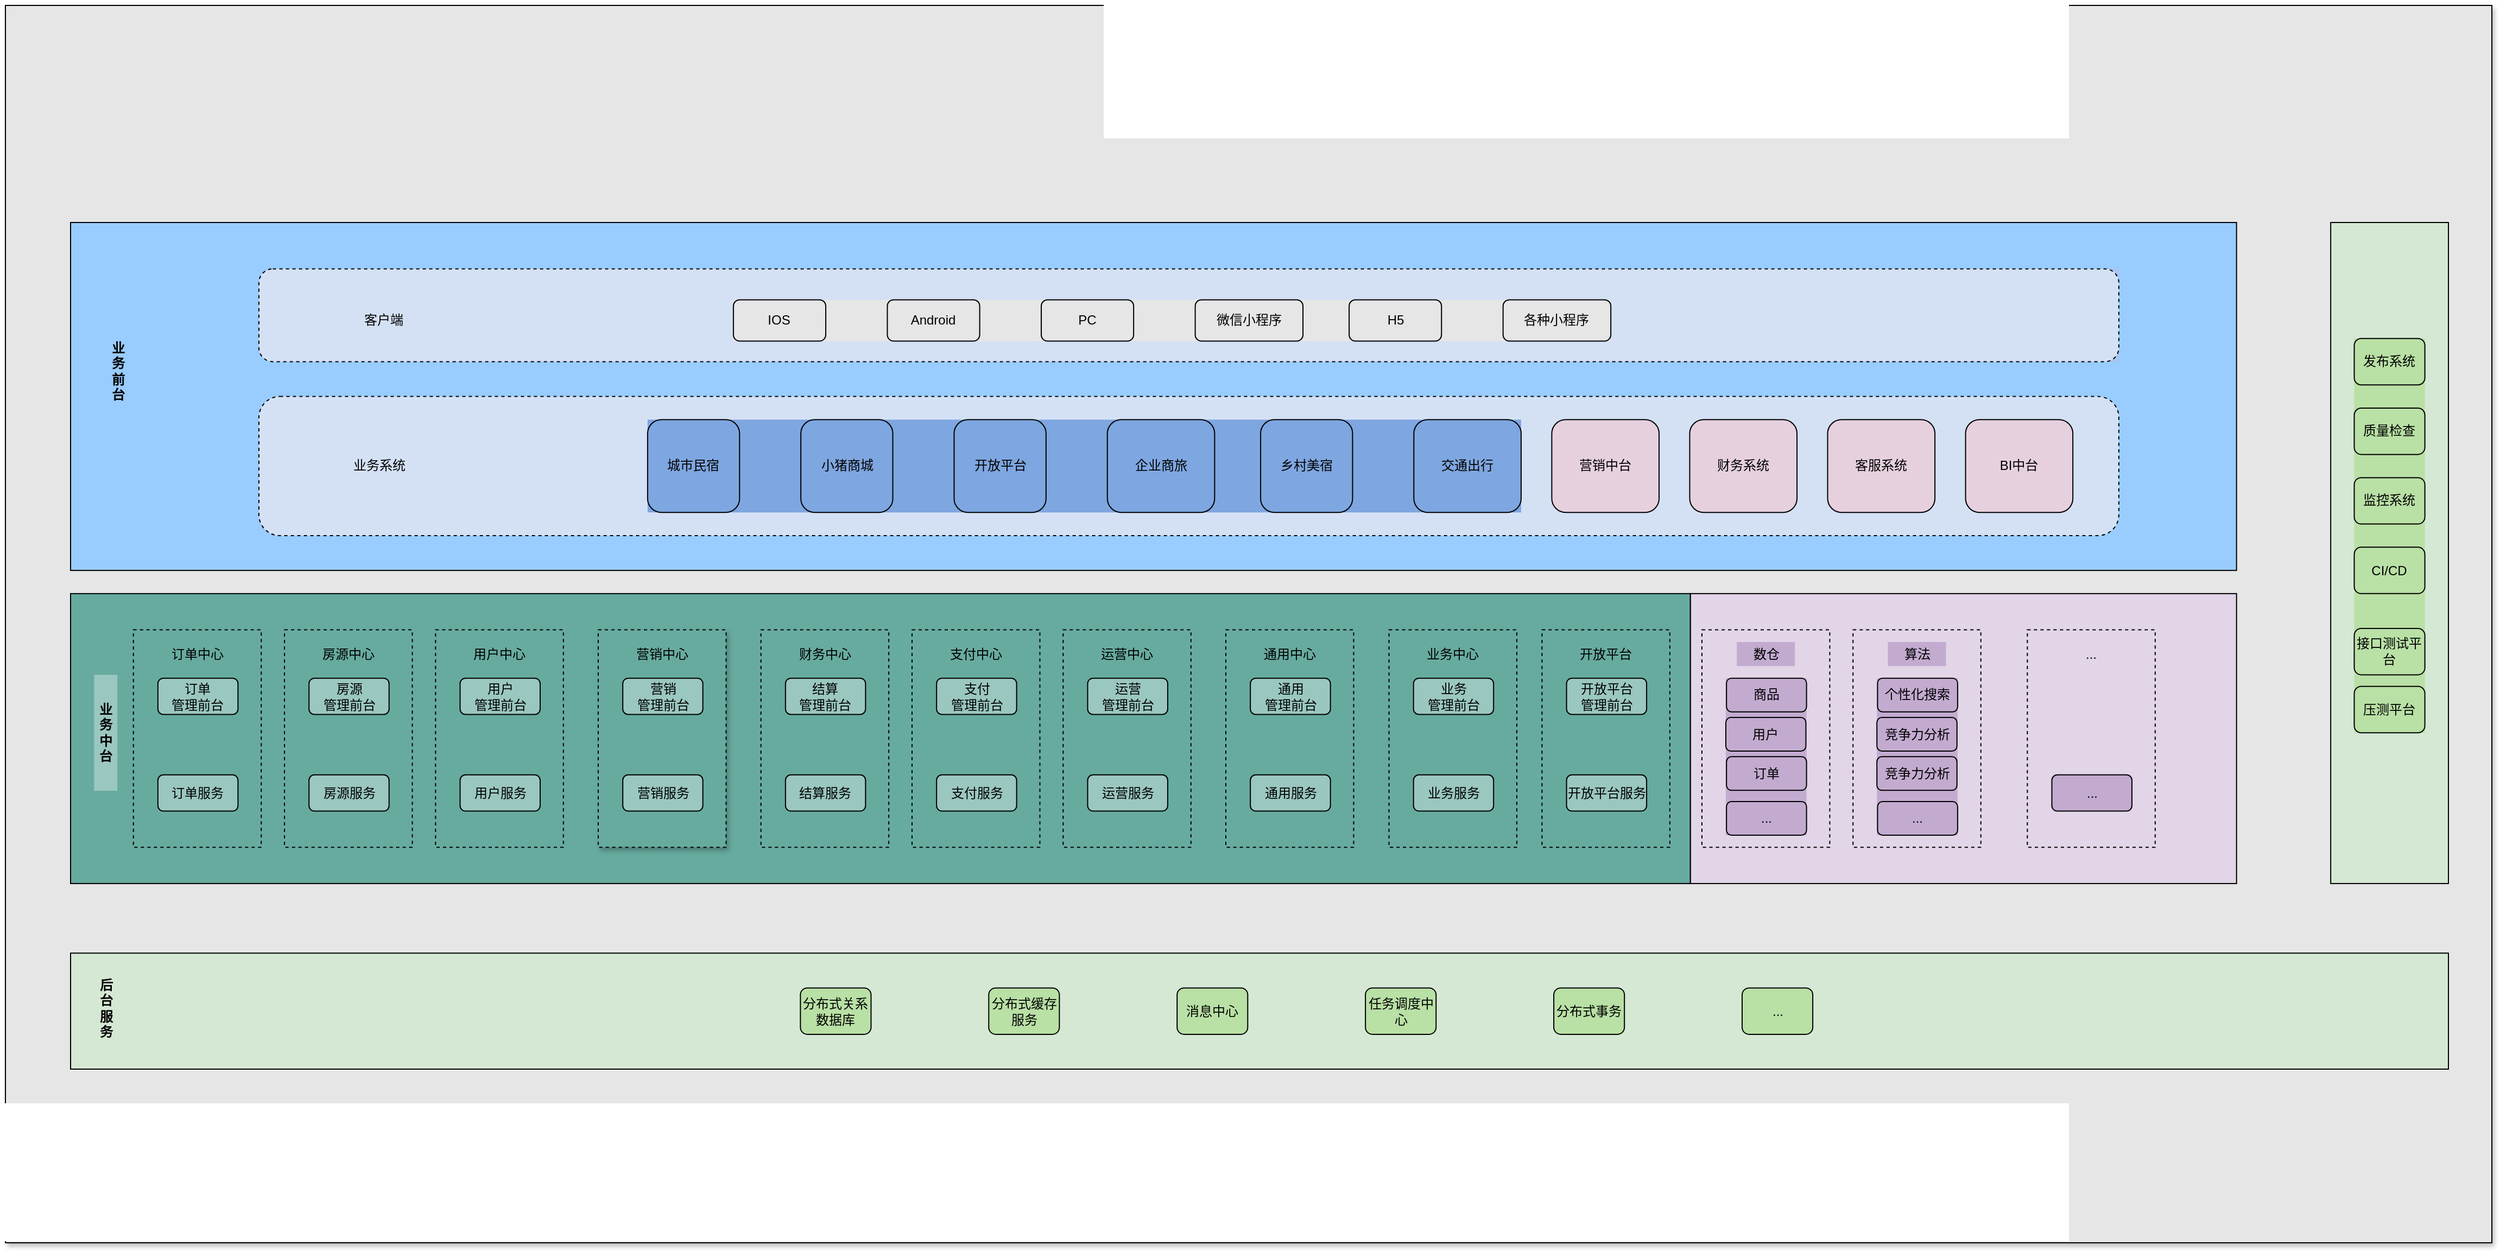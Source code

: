 <mxfile version="14.6.0" type="github">
  <diagram id="kyWsJ21DbHNxOikcBxjt" name="Page-1">
    <mxGraphModel dx="7277" dy="4546" grid="1" gridSize="10" guides="1" tooltips="1" connect="1" arrows="1" fold="1" page="1" pageScale="1" pageWidth="4681" pageHeight="3300" math="0" shadow="0">
      <root>
        <mxCell id="0" />
        <mxCell id="1" parent="0" />
        <mxCell id="PyJLeTAmVWczD_oseEGz-143" value="" style="rounded=0;whiteSpace=wrap;html=1;shadow=1;fillColor=#E6E6E6;" vertex="1" parent="1">
          <mxGeometry x="1180" y="880" width="2290" height="1140" as="geometry" />
        </mxCell>
        <mxCell id="PyJLeTAmVWczD_oseEGz-142" value="" style="group" vertex="1" connectable="0" parent="1">
          <mxGeometry x="1240" y="1080" width="2190" height="780" as="geometry" />
        </mxCell>
        <mxCell id="PyJLeTAmVWczD_oseEGz-4" value="" style="rounded=0;whiteSpace=wrap;html=1;fillColor=#D5E8D4;" vertex="1" parent="PyJLeTAmVWczD_oseEGz-142">
          <mxGeometry y="673.151" width="2190" height="106.849" as="geometry" />
        </mxCell>
        <mxCell id="PyJLeTAmVWczD_oseEGz-5" value="" style="rounded=0;whiteSpace=wrap;html=1;fillColor=#D5E8D4;" vertex="1" parent="PyJLeTAmVWczD_oseEGz-142">
          <mxGeometry x="2081.584" width="108.416" height="609.041" as="geometry" />
        </mxCell>
        <mxCell id="PyJLeTAmVWczD_oseEGz-11" value="" style="group;fillColor=#B9E0A5;" vertex="1" connectable="0" parent="PyJLeTAmVWczD_oseEGz-142">
          <mxGeometry x="2103.267" y="106.849" width="65.05" height="363.288" as="geometry" />
        </mxCell>
        <mxCell id="PyJLeTAmVWczD_oseEGz-3" value="质量检查" style="rounded=1;whiteSpace=wrap;html=1;fillColor=#B9E0A5;" vertex="1" parent="PyJLeTAmVWczD_oseEGz-11">
          <mxGeometry y="64.11" width="65.05" height="42.74" as="geometry" />
        </mxCell>
        <mxCell id="PyJLeTAmVWczD_oseEGz-6" value="监控系统" style="rounded=1;whiteSpace=wrap;html=1;fillColor=#B9E0A5;" vertex="1" parent="PyJLeTAmVWczD_oseEGz-11">
          <mxGeometry y="128.219" width="65.05" height="42.74" as="geometry" />
        </mxCell>
        <mxCell id="PyJLeTAmVWczD_oseEGz-7" value="CI/CD" style="rounded=1;whiteSpace=wrap;html=1;fillColor=#B9E0A5;" vertex="1" parent="PyJLeTAmVWczD_oseEGz-11">
          <mxGeometry y="192.329" width="65.05" height="42.74" as="geometry" />
        </mxCell>
        <mxCell id="PyJLeTAmVWczD_oseEGz-8" value="接口测试平台" style="rounded=1;whiteSpace=wrap;html=1;fillColor=#B9E0A5;" vertex="1" parent="PyJLeTAmVWczD_oseEGz-11">
          <mxGeometry y="267.123" width="65.05" height="42.74" as="geometry" />
        </mxCell>
        <mxCell id="PyJLeTAmVWczD_oseEGz-9" value="发布系统" style="rounded=1;whiteSpace=wrap;html=1;fillColor=#B9E0A5;" vertex="1" parent="PyJLeTAmVWczD_oseEGz-11">
          <mxGeometry width="65.05" height="42.74" as="geometry" />
        </mxCell>
        <mxCell id="PyJLeTAmVWczD_oseEGz-10" value="压测平台" style="rounded=1;whiteSpace=wrap;html=1;fillColor=#B9E0A5;" vertex="1" parent="PyJLeTAmVWczD_oseEGz-11">
          <mxGeometry y="320.548" width="65.05" height="42.74" as="geometry" />
        </mxCell>
        <mxCell id="PyJLeTAmVWczD_oseEGz-51" value="" style="group" vertex="1" connectable="0" parent="PyJLeTAmVWczD_oseEGz-142">
          <mxGeometry x="379.455" y="21.37" width="1615.396" height="299.178" as="geometry" />
        </mxCell>
        <mxCell id="PyJLeTAmVWczD_oseEGz-28" value="" style="group;fillColor=#D4E1F5;" vertex="1" connectable="0" parent="PyJLeTAmVWczD_oseEGz-51">
          <mxGeometry width="1615.396" height="299.178" as="geometry" />
        </mxCell>
        <mxCell id="PyJLeTAmVWczD_oseEGz-1" value="" style="rounded=0;whiteSpace=wrap;html=1;fillColor=#99CCFF;" vertex="1" parent="PyJLeTAmVWczD_oseEGz-28">
          <mxGeometry x="-379.455" y="-21.37" width="1994.851" height="320.548" as="geometry" />
        </mxCell>
        <mxCell id="PyJLeTAmVWczD_oseEGz-127" value="" style="group;fillColor=#A9C4EB;" vertex="1" connectable="0" parent="PyJLeTAmVWczD_oseEGz-28">
          <mxGeometry x="32.525" y="21.37" width="1474.455" height="85.479" as="geometry" />
        </mxCell>
        <mxCell id="PyJLeTAmVWczD_oseEGz-27" value="" style="rounded=1;whiteSpace=wrap;html=1;dashed=1;fillColor=#D4E1F5;" vertex="1" parent="PyJLeTAmVWczD_oseEGz-127">
          <mxGeometry x="-238.515" width="1712.97" height="85.479" as="geometry" />
        </mxCell>
        <mxCell id="PyJLeTAmVWczD_oseEGz-19" value="" style="group;fillColor=#E6E6E6;" vertex="1" connectable="0" parent="PyJLeTAmVWczD_oseEGz-127">
          <mxGeometry x="198.484" y="28.493" width="808.115" height="37.991" as="geometry" />
        </mxCell>
        <mxCell id="PyJLeTAmVWczD_oseEGz-20" value="H5" style="rounded=1;whiteSpace=wrap;html=1;fillColor=#E6E6E6;" vertex="1" parent="PyJLeTAmVWczD_oseEGz-19">
          <mxGeometry x="567.098" width="85.065" height="37.991" as="geometry" />
        </mxCell>
        <mxCell id="PyJLeTAmVWczD_oseEGz-21" value="微信小程序" style="rounded=1;whiteSpace=wrap;html=1;fillColor=#E6E6E6;" vertex="1" parent="PyJLeTAmVWczD_oseEGz-19">
          <mxGeometry x="425.324" width="99.242" height="37.991" as="geometry" />
        </mxCell>
        <mxCell id="PyJLeTAmVWczD_oseEGz-22" value="各种小程序" style="rounded=1;whiteSpace=wrap;html=1;fillColor=#E6E6E6;" vertex="1" parent="PyJLeTAmVWczD_oseEGz-19">
          <mxGeometry x="708.873" width="99.242" height="37.991" as="geometry" />
        </mxCell>
        <mxCell id="PyJLeTAmVWczD_oseEGz-23" value="PC" style="rounded=1;whiteSpace=wrap;html=1;fillColor=#E6E6E6;" vertex="1" parent="PyJLeTAmVWczD_oseEGz-19">
          <mxGeometry x="283.549" width="85.065" height="37.991" as="geometry" />
        </mxCell>
        <mxCell id="PyJLeTAmVWczD_oseEGz-24" value="Android" style="rounded=1;whiteSpace=wrap;html=1;fillColor=#E6E6E6;" vertex="1" parent="PyJLeTAmVWczD_oseEGz-19">
          <mxGeometry x="141.775" width="85.065" height="37.991" as="geometry" />
        </mxCell>
        <mxCell id="PyJLeTAmVWczD_oseEGz-25" value="IOS" style="rounded=1;whiteSpace=wrap;html=1;fillColor=#E6E6E6;" vertex="1" parent="PyJLeTAmVWczD_oseEGz-19">
          <mxGeometry width="85.065" height="37.991" as="geometry" />
        </mxCell>
        <mxCell id="PyJLeTAmVWczD_oseEGz-122" value="&lt;b&gt;业务前台&lt;/b&gt;" style="text;html=1;strokeColor=none;fillColor=none;align=center;verticalAlign=middle;whiteSpace=wrap;rounded=0;" vertex="1" parent="PyJLeTAmVWczD_oseEGz-28">
          <mxGeometry x="-346.931" y="64.11" width="21.683" height="102.575" as="geometry" />
        </mxCell>
        <mxCell id="PyJLeTAmVWczD_oseEGz-50" value="" style="group" vertex="1" connectable="0" parent="PyJLeTAmVWczD_oseEGz-51">
          <mxGeometry x="10.842" y="138.904" width="1496.139" height="128.219" as="geometry" />
        </mxCell>
        <mxCell id="PyJLeTAmVWczD_oseEGz-37" value="" style="rounded=1;whiteSpace=wrap;html=1;dashed=1;fillColor=#D4E1F5;" vertex="1" parent="PyJLeTAmVWczD_oseEGz-50">
          <mxGeometry x="-216.832" width="1712.97" height="128.219" as="geometry" />
        </mxCell>
        <mxCell id="PyJLeTAmVWczD_oseEGz-46" value="营销中台" style="rounded=1;whiteSpace=wrap;html=1;fillColor=#E6D0DE;" vertex="1" parent="PyJLeTAmVWczD_oseEGz-50">
          <mxGeometry x="973.902" y="21.37" width="98.802" height="85.479" as="geometry" />
        </mxCell>
        <mxCell id="PyJLeTAmVWczD_oseEGz-47" value="财务系统" style="rounded=1;whiteSpace=wrap;html=1;fillColor=#E6D0DE;" vertex="1" parent="PyJLeTAmVWczD_oseEGz-50">
          <mxGeometry x="1100.932" y="21.37" width="98.802" height="85.479" as="geometry" />
        </mxCell>
        <mxCell id="PyJLeTAmVWczD_oseEGz-48" value="客服系统" style="rounded=1;whiteSpace=wrap;html=1;fillColor=#E6D0DE;" vertex="1" parent="PyJLeTAmVWczD_oseEGz-50">
          <mxGeometry x="1227.963" y="21.37" width="98.802" height="85.479" as="geometry" />
        </mxCell>
        <mxCell id="PyJLeTAmVWczD_oseEGz-49" value="BI中台" style="rounded=1;whiteSpace=wrap;html=1;fillColor=#E6D0DE;" vertex="1" parent="PyJLeTAmVWczD_oseEGz-50">
          <mxGeometry x="1354.993" y="21.37" width="98.802" height="85.479" as="geometry" />
        </mxCell>
        <mxCell id="PyJLeTAmVWczD_oseEGz-38" value="" style="group;fillColor=#7EA6E0;" vertex="1" connectable="0" parent="PyJLeTAmVWczD_oseEGz-50">
          <mxGeometry x="141.145" y="21.37" width="804.527" height="85.479" as="geometry" />
        </mxCell>
        <mxCell id="PyJLeTAmVWczD_oseEGz-39" value="乡村美宿" style="rounded=1;whiteSpace=wrap;html=1;fillColor=#7EA6E0;" vertex="1" parent="PyJLeTAmVWczD_oseEGz-38">
          <mxGeometry x="564.581" width="84.687" height="85.479" as="geometry" />
        </mxCell>
        <mxCell id="PyJLeTAmVWczD_oseEGz-40" value="企业商旅" style="rounded=1;whiteSpace=wrap;html=1;fillColor=#7EA6E0;" vertex="1" parent="PyJLeTAmVWczD_oseEGz-38">
          <mxGeometry x="423.435" width="98.802" height="85.479" as="geometry" />
        </mxCell>
        <mxCell id="PyJLeTAmVWczD_oseEGz-41" value="交通出行" style="rounded=1;whiteSpace=wrap;html=1;fillColor=#7EA6E0;" vertex="1" parent="PyJLeTAmVWczD_oseEGz-38">
          <mxGeometry x="705.726" width="98.802" height="85.479" as="geometry" />
        </mxCell>
        <mxCell id="PyJLeTAmVWczD_oseEGz-42" value="开放平台" style="rounded=1;whiteSpace=wrap;html=1;fillColor=#7EA6E0;" vertex="1" parent="PyJLeTAmVWczD_oseEGz-38">
          <mxGeometry x="282.29" width="84.687" height="85.479" as="geometry" />
        </mxCell>
        <mxCell id="PyJLeTAmVWczD_oseEGz-43" value="小猪商城" style="rounded=1;whiteSpace=wrap;html=1;fillColor=#7EA6E0;" vertex="1" parent="PyJLeTAmVWczD_oseEGz-38">
          <mxGeometry x="141.145" width="84.687" height="85.479" as="geometry" />
        </mxCell>
        <mxCell id="PyJLeTAmVWczD_oseEGz-44" value="城市民宿" style="rounded=1;whiteSpace=wrap;html=1;fillColor=#7EA6E0;" vertex="1" parent="PyJLeTAmVWczD_oseEGz-38">
          <mxGeometry width="84.687" height="85.479" as="geometry" />
        </mxCell>
        <mxCell id="PyJLeTAmVWczD_oseEGz-125" value="&lt;b&gt;后台服务&lt;/b&gt;" style="text;html=1;strokeColor=none;fillColor=none;align=center;verticalAlign=middle;whiteSpace=wrap;rounded=0;" vertex="1" parent="PyJLeTAmVWczD_oseEGz-142">
          <mxGeometry x="21.683" y="673.151" width="21.683" height="102.575" as="geometry" />
        </mxCell>
        <mxCell id="PyJLeTAmVWczD_oseEGz-126" value="" style="group;fillColor=#FFFFFF;container=0;" vertex="1" connectable="0" parent="PyJLeTAmVWczD_oseEGz-142">
          <mxGeometry x="314.406" y="341.918" width="1680.446" height="267.123" as="geometry" />
        </mxCell>
        <mxCell id="PyJLeTAmVWczD_oseEGz-12" value="分布式事务" style="rounded=1;whiteSpace=wrap;html=1;fillColor=#B9E0A5;" vertex="1" parent="PyJLeTAmVWczD_oseEGz-142">
          <mxGeometry x="1366.04" y="705.205" width="65.05" height="42.74" as="geometry" />
        </mxCell>
        <mxCell id="PyJLeTAmVWczD_oseEGz-13" value="任务调度中心" style="rounded=1;whiteSpace=wrap;html=1;fillColor=#B9E0A5;" vertex="1" parent="PyJLeTAmVWczD_oseEGz-142">
          <mxGeometry x="1192.574" y="705.205" width="65.05" height="42.74" as="geometry" />
        </mxCell>
        <mxCell id="PyJLeTAmVWczD_oseEGz-14" value="..." style="rounded=1;whiteSpace=wrap;html=1;fillColor=#B9E0A5;" vertex="1" parent="PyJLeTAmVWczD_oseEGz-142">
          <mxGeometry x="1539.505" y="705.205" width="65.05" height="42.74" as="geometry" />
        </mxCell>
        <mxCell id="PyJLeTAmVWczD_oseEGz-15" value="消息中心" style="rounded=1;whiteSpace=wrap;html=1;fillColor=#B9E0A5;" vertex="1" parent="PyJLeTAmVWczD_oseEGz-142">
          <mxGeometry x="1019.109" y="705.205" width="65.05" height="42.74" as="geometry" />
        </mxCell>
        <mxCell id="PyJLeTAmVWczD_oseEGz-16" value="分布式缓存服务" style="rounded=1;whiteSpace=wrap;html=1;fillColor=#B9E0A5;" vertex="1" parent="PyJLeTAmVWczD_oseEGz-142">
          <mxGeometry x="845.644" y="705.205" width="65.05" height="42.74" as="geometry" />
        </mxCell>
        <mxCell id="PyJLeTAmVWczD_oseEGz-17" value="分布式关系数据库" style="rounded=1;whiteSpace=wrap;html=1;fillColor=#B9E0A5;" vertex="1" parent="PyJLeTAmVWczD_oseEGz-142">
          <mxGeometry x="672.178" y="705.205" width="65.05" height="42.74" as="geometry" />
        </mxCell>
        <mxCell id="PyJLeTAmVWczD_oseEGz-123" value="" style="rounded=0;whiteSpace=wrap;html=1;fillColor=#E1D5E7;" vertex="1" parent="PyJLeTAmVWczD_oseEGz-142">
          <mxGeometry x="1491.788" y="341.918" width="503.063" height="267.123" as="geometry" />
        </mxCell>
        <mxCell id="PyJLeTAmVWczD_oseEGz-120" value="" style="rounded=0;whiteSpace=wrap;html=1;fillColor=#67AB9F;" vertex="1" parent="PyJLeTAmVWczD_oseEGz-142">
          <mxGeometry y="341.918" width="1491.791" height="267.123" as="geometry" />
        </mxCell>
        <mxCell id="PyJLeTAmVWczD_oseEGz-69" value="" style="group;container=1;" vertex="1" connectable="0" parent="PyJLeTAmVWczD_oseEGz-142">
          <mxGeometry x="57.862" y="375.308" width="117.738" height="200.342" as="geometry" />
        </mxCell>
        <mxCell id="PyJLeTAmVWczD_oseEGz-65" value="" style="rounded=0;whiteSpace=wrap;html=1;dashed=1;fillColor=#67AB9F;" vertex="1" parent="PyJLeTAmVWczD_oseEGz-69">
          <mxGeometry width="117.738" height="200.342" as="geometry" />
        </mxCell>
        <mxCell id="PyJLeTAmVWczD_oseEGz-66" value="订单&lt;br&gt;管理前台" style="rounded=1;whiteSpace=wrap;html=1;fillColor=#9AC7BF;" vertex="1" parent="PyJLeTAmVWczD_oseEGz-69">
          <mxGeometry x="22.584" y="44.521" width="73.747" height="33.39" as="geometry" />
        </mxCell>
        <mxCell id="PyJLeTAmVWczD_oseEGz-67" value="订单中心" style="text;html=1;strokeColor=none;fillColor=none;align=center;verticalAlign=middle;whiteSpace=wrap;rounded=0;dashed=1;" vertex="1" parent="PyJLeTAmVWczD_oseEGz-69">
          <mxGeometry x="32.11" y="11.13" width="53.517" height="22.26" as="geometry" />
        </mxCell>
        <mxCell id="PyJLeTAmVWczD_oseEGz-68" value="订单服务" style="rounded=1;whiteSpace=wrap;html=1;fillColor=#9AC7BF;" vertex="1" parent="PyJLeTAmVWczD_oseEGz-69">
          <mxGeometry x="22.584" y="133.562" width="73.747" height="33.39" as="geometry" />
        </mxCell>
        <mxCell id="PyJLeTAmVWczD_oseEGz-70" value="" style="rounded=0;whiteSpace=wrap;html=1;dashed=1;fillColor=#67AB9F;" vertex="1" parent="PyJLeTAmVWczD_oseEGz-142">
          <mxGeometry x="197.007" y="375.308" width="117.738" height="200.342" as="geometry" />
        </mxCell>
        <mxCell id="PyJLeTAmVWczD_oseEGz-71" value="房源&lt;br&gt;管理前台" style="rounded=1;whiteSpace=wrap;html=1;fillColor=#9AC7BF;" vertex="1" parent="PyJLeTAmVWczD_oseEGz-142">
          <mxGeometry x="219.592" y="419.829" width="73.747" height="33.39" as="geometry" />
        </mxCell>
        <mxCell id="PyJLeTAmVWczD_oseEGz-72" value="房源中心" style="text;html=1;strokeColor=none;fillColor=none;align=center;verticalAlign=middle;whiteSpace=wrap;rounded=0;dashed=1;" vertex="1" parent="PyJLeTAmVWczD_oseEGz-142">
          <mxGeometry x="229.118" y="386.438" width="53.517" height="22.26" as="geometry" />
        </mxCell>
        <mxCell id="PyJLeTAmVWczD_oseEGz-73" value="房源服务" style="rounded=1;whiteSpace=wrap;html=1;fillColor=#9AC7BF;" vertex="1" parent="PyJLeTAmVWczD_oseEGz-142">
          <mxGeometry x="219.592" y="508.87" width="73.747" height="33.39" as="geometry" />
        </mxCell>
        <mxCell id="PyJLeTAmVWczD_oseEGz-74" value="" style="rounded=0;whiteSpace=wrap;html=1;dashed=1;fillColor=#67AB9F;" vertex="1" parent="PyJLeTAmVWczD_oseEGz-142">
          <mxGeometry x="336.152" y="375.308" width="117.738" height="200.342" as="geometry" />
        </mxCell>
        <mxCell id="PyJLeTAmVWczD_oseEGz-75" value="用户&lt;br&gt;管理前台" style="rounded=1;whiteSpace=wrap;html=1;fillColor=#9AC7BF;" vertex="1" parent="PyJLeTAmVWczD_oseEGz-142">
          <mxGeometry x="358.737" y="419.829" width="73.747" height="33.39" as="geometry" />
        </mxCell>
        <mxCell id="PyJLeTAmVWczD_oseEGz-76" value="用户中心" style="text;html=1;strokeColor=none;fillColor=none;align=center;verticalAlign=middle;whiteSpace=wrap;rounded=0;dashed=1;" vertex="1" parent="PyJLeTAmVWczD_oseEGz-142">
          <mxGeometry x="368.263" y="386.438" width="53.517" height="22.26" as="geometry" />
        </mxCell>
        <mxCell id="PyJLeTAmVWczD_oseEGz-77" value="用户服务" style="rounded=1;whiteSpace=wrap;html=1;fillColor=#9AC7BF;" vertex="1" parent="PyJLeTAmVWczD_oseEGz-142">
          <mxGeometry x="358.737" y="508.87" width="73.747" height="33.39" as="geometry" />
        </mxCell>
        <mxCell id="PyJLeTAmVWczD_oseEGz-78" value="" style="rounded=0;whiteSpace=wrap;html=1;dashed=1;shadow=1;fillColor=#67AB9F;" vertex="1" parent="PyJLeTAmVWczD_oseEGz-142">
          <mxGeometry x="486.001" y="375.308" width="117.738" height="200.342" as="geometry" />
        </mxCell>
        <mxCell id="PyJLeTAmVWczD_oseEGz-79" value="营销&lt;br&gt;管理前台" style="rounded=1;whiteSpace=wrap;html=1;fillColor=#9AC7BF;" vertex="1" parent="PyJLeTAmVWczD_oseEGz-142">
          <mxGeometry x="508.585" y="419.829" width="73.747" height="33.39" as="geometry" />
        </mxCell>
        <mxCell id="PyJLeTAmVWczD_oseEGz-80" value="营销中心" style="text;html=1;strokeColor=none;fillColor=none;align=center;verticalAlign=middle;whiteSpace=wrap;rounded=0;dashed=1;" vertex="1" parent="PyJLeTAmVWczD_oseEGz-142">
          <mxGeometry x="518.111" y="386.438" width="53.517" height="22.26" as="geometry" />
        </mxCell>
        <mxCell id="PyJLeTAmVWczD_oseEGz-81" value="营销服务" style="rounded=1;whiteSpace=wrap;html=1;fillColor=#9AC7BF;" vertex="1" parent="PyJLeTAmVWczD_oseEGz-142">
          <mxGeometry x="508.585" y="508.87" width="73.747" height="33.39" as="geometry" />
        </mxCell>
        <mxCell id="PyJLeTAmVWczD_oseEGz-82" value="" style="group;container=1;" vertex="1" connectable="0" parent="PyJLeTAmVWczD_oseEGz-142">
          <mxGeometry x="635.85" y="375.308" width="117.738" height="200.342" as="geometry" />
        </mxCell>
        <mxCell id="PyJLeTAmVWczD_oseEGz-83" value="" style="rounded=0;whiteSpace=wrap;html=1;dashed=1;fillColor=#67AB9F;" vertex="1" parent="PyJLeTAmVWczD_oseEGz-82">
          <mxGeometry width="117.738" height="200.342" as="geometry" />
        </mxCell>
        <mxCell id="PyJLeTAmVWczD_oseEGz-84" value="结算&lt;br&gt;管理前台" style="rounded=1;whiteSpace=wrap;html=1;fillColor=#9AC7BF;" vertex="1" parent="PyJLeTAmVWczD_oseEGz-82">
          <mxGeometry x="22.584" y="44.521" width="73.747" height="33.39" as="geometry" />
        </mxCell>
        <mxCell id="PyJLeTAmVWczD_oseEGz-85" value="财务中心" style="text;html=1;strokeColor=none;fillColor=none;align=center;verticalAlign=middle;whiteSpace=wrap;rounded=0;dashed=1;" vertex="1" parent="PyJLeTAmVWczD_oseEGz-82">
          <mxGeometry x="32.11" y="11.13" width="53.517" height="22.26" as="geometry" />
        </mxCell>
        <mxCell id="PyJLeTAmVWczD_oseEGz-86" value="结算服务" style="rounded=1;whiteSpace=wrap;html=1;fillColor=#9AC7BF;" vertex="1" parent="PyJLeTAmVWczD_oseEGz-82">
          <mxGeometry x="22.584" y="133.562" width="73.747" height="33.39" as="geometry" />
        </mxCell>
        <mxCell id="PyJLeTAmVWczD_oseEGz-87" value="" style="rounded=0;whiteSpace=wrap;html=1;dashed=1;fillColor=#67AB9F;" vertex="1" parent="PyJLeTAmVWczD_oseEGz-142">
          <mxGeometry x="774.995" y="375.308" width="117.738" height="200.342" as="geometry" />
        </mxCell>
        <mxCell id="PyJLeTAmVWczD_oseEGz-88" value="支付&lt;br&gt;管理前台" style="rounded=1;whiteSpace=wrap;html=1;fillColor=#9AC7BF;" vertex="1" parent="PyJLeTAmVWczD_oseEGz-142">
          <mxGeometry x="797.579" y="419.829" width="73.747" height="33.39" as="geometry" />
        </mxCell>
        <mxCell id="PyJLeTAmVWczD_oseEGz-89" value="支付中心" style="text;html=1;strokeColor=none;fillColor=none;align=center;verticalAlign=middle;whiteSpace=wrap;rounded=0;dashed=1;" vertex="1" parent="PyJLeTAmVWczD_oseEGz-142">
          <mxGeometry x="807.105" y="386.438" width="53.517" height="22.26" as="geometry" />
        </mxCell>
        <mxCell id="PyJLeTAmVWczD_oseEGz-90" value="支付服务" style="rounded=1;whiteSpace=wrap;html=1;fillColor=#9AC7BF;" vertex="1" parent="PyJLeTAmVWczD_oseEGz-142">
          <mxGeometry x="797.579" y="508.87" width="73.747" height="33.39" as="geometry" />
        </mxCell>
        <mxCell id="PyJLeTAmVWczD_oseEGz-91" value="" style="rounded=0;whiteSpace=wrap;html=1;dashed=1;fillColor=#67AB9F;" vertex="1" parent="PyJLeTAmVWczD_oseEGz-142">
          <mxGeometry x="914.14" y="375.308" width="117.738" height="200.342" as="geometry" />
        </mxCell>
        <mxCell id="PyJLeTAmVWczD_oseEGz-92" value="运营&lt;br&gt;管理前台" style="rounded=1;whiteSpace=wrap;html=1;fillColor=#9AC7BF;" vertex="1" parent="PyJLeTAmVWczD_oseEGz-142">
          <mxGeometry x="936.724" y="419.829" width="73.747" height="33.39" as="geometry" />
        </mxCell>
        <mxCell id="PyJLeTAmVWczD_oseEGz-93" value="运营中心" style="text;html=1;strokeColor=none;fillColor=none;align=center;verticalAlign=middle;whiteSpace=wrap;rounded=0;dashed=1;" vertex="1" parent="PyJLeTAmVWczD_oseEGz-142">
          <mxGeometry x="946.25" y="386.438" width="53.517" height="22.26" as="geometry" />
        </mxCell>
        <mxCell id="PyJLeTAmVWczD_oseEGz-94" value="运营服务" style="rounded=1;whiteSpace=wrap;html=1;fillColor=#9AC7BF;" vertex="1" parent="PyJLeTAmVWczD_oseEGz-142">
          <mxGeometry x="936.724" y="508.87" width="73.747" height="33.39" as="geometry" />
        </mxCell>
        <mxCell id="PyJLeTAmVWczD_oseEGz-95" value="" style="rounded=0;whiteSpace=wrap;html=1;dashed=1;fillColor=#67AB9F;" vertex="1" parent="PyJLeTAmVWczD_oseEGz-142">
          <mxGeometry x="1063.989" y="375.308" width="117.738" height="200.342" as="geometry" />
        </mxCell>
        <mxCell id="PyJLeTAmVWczD_oseEGz-96" value="通用&lt;br&gt;管理前台" style="rounded=1;whiteSpace=wrap;html=1;fillColor=#9AC7BF;" vertex="1" parent="PyJLeTAmVWczD_oseEGz-142">
          <mxGeometry x="1086.573" y="419.829" width="73.747" height="33.39" as="geometry" />
        </mxCell>
        <mxCell id="PyJLeTAmVWczD_oseEGz-97" value="通用中心" style="text;html=1;strokeColor=none;fillColor=none;align=center;verticalAlign=middle;whiteSpace=wrap;rounded=0;dashed=1;" vertex="1" parent="PyJLeTAmVWczD_oseEGz-142">
          <mxGeometry x="1096.099" y="386.438" width="53.517" height="22.26" as="geometry" />
        </mxCell>
        <mxCell id="PyJLeTAmVWczD_oseEGz-98" value="通用服务" style="rounded=1;whiteSpace=wrap;html=1;fillColor=#9AC7BF;" vertex="1" parent="PyJLeTAmVWczD_oseEGz-142">
          <mxGeometry x="1086.573" y="508.87" width="73.747" height="33.39" as="geometry" />
        </mxCell>
        <mxCell id="PyJLeTAmVWczD_oseEGz-100" value="" style="rounded=0;whiteSpace=wrap;html=1;dashed=1;fillColor=#E1D5E7;" vertex="1" parent="PyJLeTAmVWczD_oseEGz-142">
          <mxGeometry x="1502.492" y="375.308" width="117.738" height="200.342" as="geometry" />
        </mxCell>
        <mxCell id="PyJLeTAmVWczD_oseEGz-102" value="数仓" style="text;html=1;strokeColor=none;fillColor=#C3ABD0;align=center;verticalAlign=middle;whiteSpace=wrap;rounded=0;dashed=1;" vertex="1" parent="PyJLeTAmVWczD_oseEGz-142">
          <mxGeometry x="1534.602" y="386.438" width="53.517" height="22.26" as="geometry" />
        </mxCell>
        <mxCell id="PyJLeTAmVWczD_oseEGz-104" value="" style="rounded=0;whiteSpace=wrap;html=1;dashed=1;fillColor=#E1D5E7;" vertex="1" parent="PyJLeTAmVWczD_oseEGz-142">
          <mxGeometry x="1641.637" y="375.308" width="117.738" height="200.342" as="geometry" />
        </mxCell>
        <mxCell id="PyJLeTAmVWczD_oseEGz-106" value="算法" style="text;html=1;strokeColor=none;fillColor=#C3ABD0;align=center;verticalAlign=middle;whiteSpace=wrap;rounded=0;dashed=1;" vertex="1" parent="PyJLeTAmVWczD_oseEGz-142">
          <mxGeometry x="1673.747" y="386.438" width="53.517" height="22.26" as="geometry" />
        </mxCell>
        <mxCell id="PyJLeTAmVWczD_oseEGz-108" value="" style="rounded=0;whiteSpace=wrap;html=1;dashed=1;fillColor=#E1D5E7;" vertex="1" parent="PyJLeTAmVWczD_oseEGz-142">
          <mxGeometry x="1802.189" y="375.308" width="117.738" height="200.342" as="geometry" />
        </mxCell>
        <mxCell id="PyJLeTAmVWczD_oseEGz-110" value="..." style="text;html=1;strokeColor=none;fillColor=none;align=center;verticalAlign=middle;whiteSpace=wrap;rounded=0;dashed=1;" vertex="1" parent="PyJLeTAmVWczD_oseEGz-142">
          <mxGeometry x="1834.299" y="386.438" width="53.517" height="22.26" as="geometry" />
        </mxCell>
        <mxCell id="PyJLeTAmVWczD_oseEGz-111" value="..." style="rounded=1;whiteSpace=wrap;html=1;fillColor=#C3ABD0;" vertex="1" parent="PyJLeTAmVWczD_oseEGz-142">
          <mxGeometry x="1824.773" y="508.87" width="73.747" height="33.39" as="geometry" />
        </mxCell>
        <mxCell id="PyJLeTAmVWczD_oseEGz-118" value="" style="group;fillColor=#C3ABD0;" vertex="1" connectable="0" parent="PyJLeTAmVWczD_oseEGz-142">
          <mxGeometry x="1524.487" y="419.829" width="74.336" height="144.692" as="geometry" />
        </mxCell>
        <mxCell id="PyJLeTAmVWczD_oseEGz-101" value="商品" style="rounded=1;whiteSpace=wrap;html=1;fillColor=#C3ABD0;" vertex="1" parent="PyJLeTAmVWczD_oseEGz-118">
          <mxGeometry x="0.589" width="73.747" height="31.005" as="geometry" />
        </mxCell>
        <mxCell id="PyJLeTAmVWczD_oseEGz-103" value="订单" style="rounded=1;whiteSpace=wrap;html=1;fillColor=#C3ABD0;" vertex="1" parent="PyJLeTAmVWczD_oseEGz-118">
          <mxGeometry x="0.589" y="72.346" width="73.747" height="31.005" as="geometry" />
        </mxCell>
        <mxCell id="PyJLeTAmVWczD_oseEGz-113" value="用户" style="rounded=1;whiteSpace=wrap;html=1;fillColor=#C3ABD0;" vertex="1" parent="PyJLeTAmVWczD_oseEGz-118">
          <mxGeometry y="36.173" width="73.747" height="31.005" as="geometry" />
        </mxCell>
        <mxCell id="PyJLeTAmVWczD_oseEGz-114" value="..." style="rounded=1;whiteSpace=wrap;html=1;fillColor=#C3ABD0;" vertex="1" parent="PyJLeTAmVWczD_oseEGz-118">
          <mxGeometry x="0.589" y="113.686" width="73.747" height="31.005" as="geometry" />
        </mxCell>
        <mxCell id="PyJLeTAmVWczD_oseEGz-119" value="" style="group;fillColor=#C3ABD0;" vertex="1" connectable="0" parent="PyJLeTAmVWczD_oseEGz-142">
          <mxGeometry x="1663.632" y="419.829" width="74.336" height="144.692" as="geometry" />
        </mxCell>
        <mxCell id="PyJLeTAmVWczD_oseEGz-105" value="个性化搜索" style="rounded=1;whiteSpace=wrap;html=1;fillColor=#C3ABD0;" vertex="1" parent="PyJLeTAmVWczD_oseEGz-119">
          <mxGeometry x="0.589" width="73.747" height="31.005" as="geometry" />
        </mxCell>
        <mxCell id="PyJLeTAmVWczD_oseEGz-107" value="竞争力分析" style="rounded=1;whiteSpace=wrap;html=1;fillColor=#C3ABD0;" vertex="1" parent="PyJLeTAmVWczD_oseEGz-119">
          <mxGeometry y="72.346" width="73.747" height="31.005" as="geometry" />
        </mxCell>
        <mxCell id="PyJLeTAmVWczD_oseEGz-115" value="竞争力分析" style="rounded=1;whiteSpace=wrap;html=1;fillColor=#C3ABD0;" vertex="1" parent="PyJLeTAmVWczD_oseEGz-119">
          <mxGeometry y="36.173" width="73.747" height="31.005" as="geometry" />
        </mxCell>
        <mxCell id="PyJLeTAmVWczD_oseEGz-117" value="..." style="rounded=1;whiteSpace=wrap;html=1;fillColor=#C3ABD0;" vertex="1" parent="PyJLeTAmVWczD_oseEGz-119">
          <mxGeometry x="0.589" y="113.686" width="73.747" height="31.005" as="geometry" />
        </mxCell>
        <mxCell id="PyJLeTAmVWczD_oseEGz-121" value="&lt;b&gt;业务中台&lt;/b&gt;" style="text;html=1;strokeColor=none;fillColor=#9AC7BF;align=center;verticalAlign=middle;whiteSpace=wrap;rounded=0;" vertex="1" parent="PyJLeTAmVWczD_oseEGz-142">
          <mxGeometry x="21.686" y="416.709" width="21.407" height="106.849" as="geometry" />
        </mxCell>
        <mxCell id="PyJLeTAmVWczD_oseEGz-140" value="" style="group" vertex="1" connectable="0" parent="PyJLeTAmVWczD_oseEGz-142">
          <mxGeometry x="1214.257" y="375.308" width="258.68" height="200.342" as="geometry" />
        </mxCell>
        <mxCell id="PyJLeTAmVWczD_oseEGz-129" value="" style="rounded=0;whiteSpace=wrap;html=1;dashed=1;fillColor=#67AB9F;" vertex="1" parent="PyJLeTAmVWczD_oseEGz-140">
          <mxGeometry width="117.738" height="200.342" as="geometry" />
        </mxCell>
        <mxCell id="PyJLeTAmVWczD_oseEGz-130" value="业务&lt;br&gt;管理前台" style="rounded=1;whiteSpace=wrap;html=1;fillColor=#9AC7BF;" vertex="1" parent="PyJLeTAmVWczD_oseEGz-140">
          <mxGeometry x="22.584" y="44.521" width="73.747" height="33.39" as="geometry" />
        </mxCell>
        <mxCell id="PyJLeTAmVWczD_oseEGz-131" value="业务中心" style="text;html=1;strokeColor=none;fillColor=none;align=center;verticalAlign=middle;whiteSpace=wrap;rounded=0;dashed=1;" vertex="1" parent="PyJLeTAmVWczD_oseEGz-140">
          <mxGeometry x="32.11" y="11.13" width="53.517" height="22.26" as="geometry" />
        </mxCell>
        <mxCell id="PyJLeTAmVWczD_oseEGz-132" value="业务服务" style="rounded=1;whiteSpace=wrap;html=1;fillColor=#9AC7BF;" vertex="1" parent="PyJLeTAmVWczD_oseEGz-140">
          <mxGeometry x="22.584" y="133.562" width="73.747" height="33.39" as="geometry" />
        </mxCell>
        <mxCell id="PyJLeTAmVWczD_oseEGz-134" value="" style="rounded=0;whiteSpace=wrap;html=1;dashed=1;fillColor=#67AB9F;" vertex="1" parent="PyJLeTAmVWczD_oseEGz-140">
          <mxGeometry x="140.941" width="117.738" height="200.342" as="geometry" />
        </mxCell>
        <mxCell id="PyJLeTAmVWczD_oseEGz-135" value="开放平台&lt;br&gt;管理前台" style="rounded=1;whiteSpace=wrap;html=1;fillColor=#9AC7BF;" vertex="1" parent="PyJLeTAmVWczD_oseEGz-140">
          <mxGeometry x="163.526" y="44.521" width="73.747" height="33.39" as="geometry" />
        </mxCell>
        <mxCell id="PyJLeTAmVWczD_oseEGz-136" value="开放平台" style="text;html=1;strokeColor=none;fillColor=none;align=center;verticalAlign=middle;whiteSpace=wrap;rounded=0;dashed=1;" vertex="1" parent="PyJLeTAmVWczD_oseEGz-140">
          <mxGeometry x="173.052" y="11.13" width="53.517" height="22.26" as="geometry" />
        </mxCell>
        <mxCell id="PyJLeTAmVWczD_oseEGz-137" value="开放平台服务" style="rounded=1;whiteSpace=wrap;html=1;fillColor=#9AC7BF;" vertex="1" parent="PyJLeTAmVWczD_oseEGz-140">
          <mxGeometry x="163.526" y="133.562" width="73.747" height="33.39" as="geometry" />
        </mxCell>
        <mxCell id="PyJLeTAmVWczD_oseEGz-26" value="客户端" style="text;html=1;strokeColor=none;fillColor=none;align=center;verticalAlign=middle;whiteSpace=wrap;rounded=0;" vertex="1" parent="PyJLeTAmVWczD_oseEGz-142">
          <mxGeometry x="260.199" y="80.731" width="56.71" height="18.995" as="geometry" />
        </mxCell>
        <mxCell id="PyJLeTAmVWczD_oseEGz-45" value="业务系统" style="text;html=1;strokeColor=none;fillColor=none;align=center;verticalAlign=middle;whiteSpace=wrap;rounded=0;" vertex="1" parent="PyJLeTAmVWczD_oseEGz-142">
          <mxGeometry x="249.353" y="203.014" width="70.573" height="42.74" as="geometry" />
        </mxCell>
      </root>
    </mxGraphModel>
  </diagram>
</mxfile>
